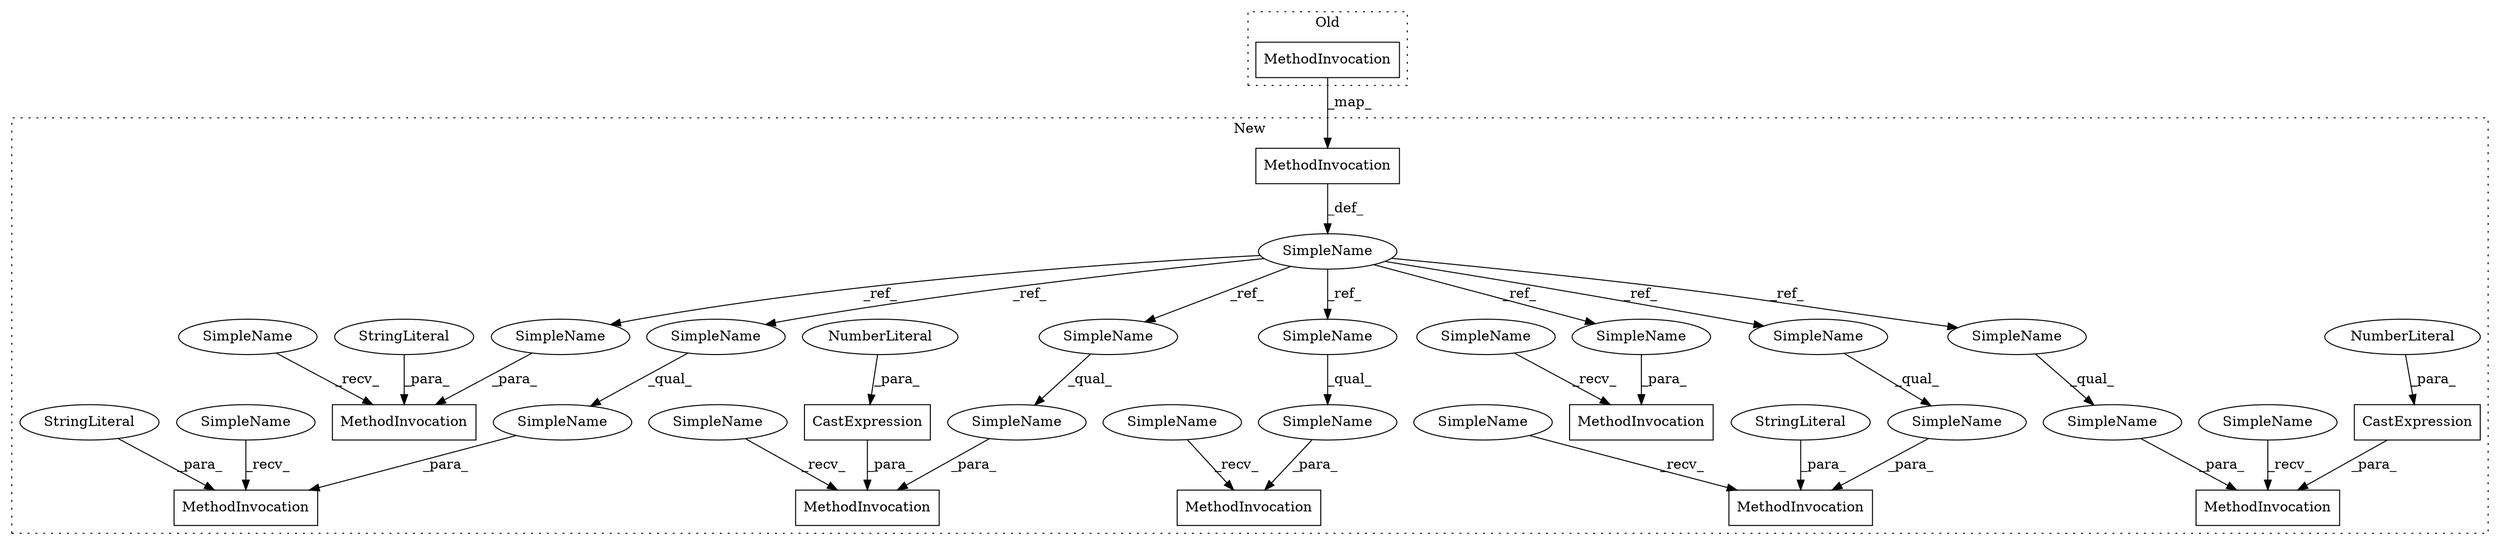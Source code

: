 digraph G {
subgraph cluster0 {
4 [label="MethodInvocation" a="32" s="6274,6303" l="6,1" shape="box"];
label = "Old";
style="dotted";
}
subgraph cluster1 {
1 [label="CastExpression" a="11" s="7332" l="6" shape="box"];
2 [label="CastExpression" a="11" s="7398" l="6" shape="box"];
3 [label="MethodInvocation" a="32" s="7392,7437" l="6,1" shape="box"];
5 [label="MethodInvocation" a="32" s="7459,7498" l="5,1" shape="box"];
6 [label="MethodInvocation" a="32" s="6979,7038" l="36,1" shape="box"];
7 [label="MethodInvocation" a="32" s="7154,7228" l="6,1" shape="box"];
8 [label="MethodInvocation" a="32" s="7073,7095" l="5,38" shape="box"];
9 [label="MethodInvocation" a="32" s="7520,7548" l="6,30" shape="box"];
10 [label="MethodInvocation" a="32" s="7326,7370" l="6,1" shape="box"];
11 [label="MethodInvocation" a="32" s="7250,7304" l="6,1" shape="box"];
12 [label="NumberLiteral" a="34" s="7338" l="6" shape="ellipse"];
13 [label="NumberLiteral" a="34" s="7404" l="4" shape="ellipse"];
14 [label="SimpleName" a="42" s="7346" l="24" shape="ellipse"];
15 [label="SimpleName" a="42" s="7147" l="6" shape="ellipse"];
16 [label="SimpleName" a="42" s="7199" l="29" shape="ellipse"];
17 [label="SimpleName" a="42" s="7319" l="6" shape="ellipse"];
18 [label="SimpleName" a="42" s="7531" l="17" shape="ellipse"];
19 [label="SimpleName" a="42" s="7066" l="6" shape="ellipse"];
20 [label="SimpleName" a="42" s="6947" l="17" shape="ellipse"];
21 [label="SimpleName" a="42" s="7243" l="6" shape="ellipse"];
22 [label="SimpleName" a="42" s="7464" l="17" shape="ellipse"];
23 [label="SimpleName" a="42" s="7199" l="17" shape="ellipse"];
24 [label="SimpleName" a="42" s="7078" l="17" shape="ellipse"];
25 [label="SimpleName" a="42" s="7410" l="27" shape="ellipse"];
26 [label="SimpleName" a="42" s="7452" l="6" shape="ellipse"];
27 [label="SimpleName" a="42" s="7385" l="6" shape="ellipse"];
28 [label="SimpleName" a="42" s="7464" l="34" shape="ellipse"];
29 [label="SimpleName" a="42" s="7346" l="17" shape="ellipse"];
30 [label="SimpleName" a="42" s="7410" l="17" shape="ellipse"];
31 [label="SimpleName" a="42" s="7272" l="17" shape="ellipse"];
32 [label="SimpleName" a="42" s="7513" l="6" shape="ellipse"];
33 [label="SimpleName" a="42" s="7272" l="32" shape="ellipse"];
34 [label="StringLiteral" a="45" s="7526" l="3" shape="ellipse"];
35 [label="StringLiteral" a="45" s="7256" l="14" shape="ellipse"];
36 [label="StringLiteral" a="45" s="7160" l="37" shape="ellipse"];
label = "New";
style="dotted";
}
1 -> 10 [label="_para_"];
2 -> 3 [label="_para_"];
4 -> 6 [label="_map_"];
6 -> 20 [label="_def_"];
12 -> 1 [label="_para_"];
13 -> 2 [label="_para_"];
14 -> 10 [label="_para_"];
15 -> 7 [label="_recv_"];
16 -> 7 [label="_para_"];
17 -> 10 [label="_recv_"];
18 -> 9 [label="_para_"];
19 -> 8 [label="_recv_"];
20 -> 18 [label="_ref_"];
20 -> 22 [label="_ref_"];
20 -> 30 [label="_ref_"];
20 -> 23 [label="_ref_"];
20 -> 24 [label="_ref_"];
20 -> 29 [label="_ref_"];
20 -> 31 [label="_ref_"];
21 -> 11 [label="_recv_"];
22 -> 28 [label="_qual_"];
23 -> 16 [label="_qual_"];
24 -> 8 [label="_para_"];
25 -> 3 [label="_para_"];
26 -> 5 [label="_recv_"];
27 -> 3 [label="_recv_"];
28 -> 5 [label="_para_"];
29 -> 14 [label="_qual_"];
30 -> 25 [label="_qual_"];
31 -> 33 [label="_qual_"];
32 -> 9 [label="_recv_"];
33 -> 11 [label="_para_"];
34 -> 9 [label="_para_"];
35 -> 11 [label="_para_"];
36 -> 7 [label="_para_"];
}